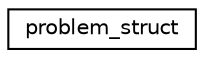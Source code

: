 digraph "Graphical Class Hierarchy"
{
 // INTERACTIVE_SVG=YES
  edge [fontname="Helvetica",fontsize="10",labelfontname="Helvetica",labelfontsize="10"];
  node [fontname="Helvetica",fontsize="10",shape=record];
  rankdir="LR";
  Node1 [label="problem_struct",height=0.2,width=0.4,color="black", fillcolor="white", style="filled",URL="$structproblem__struct.html"];
}
